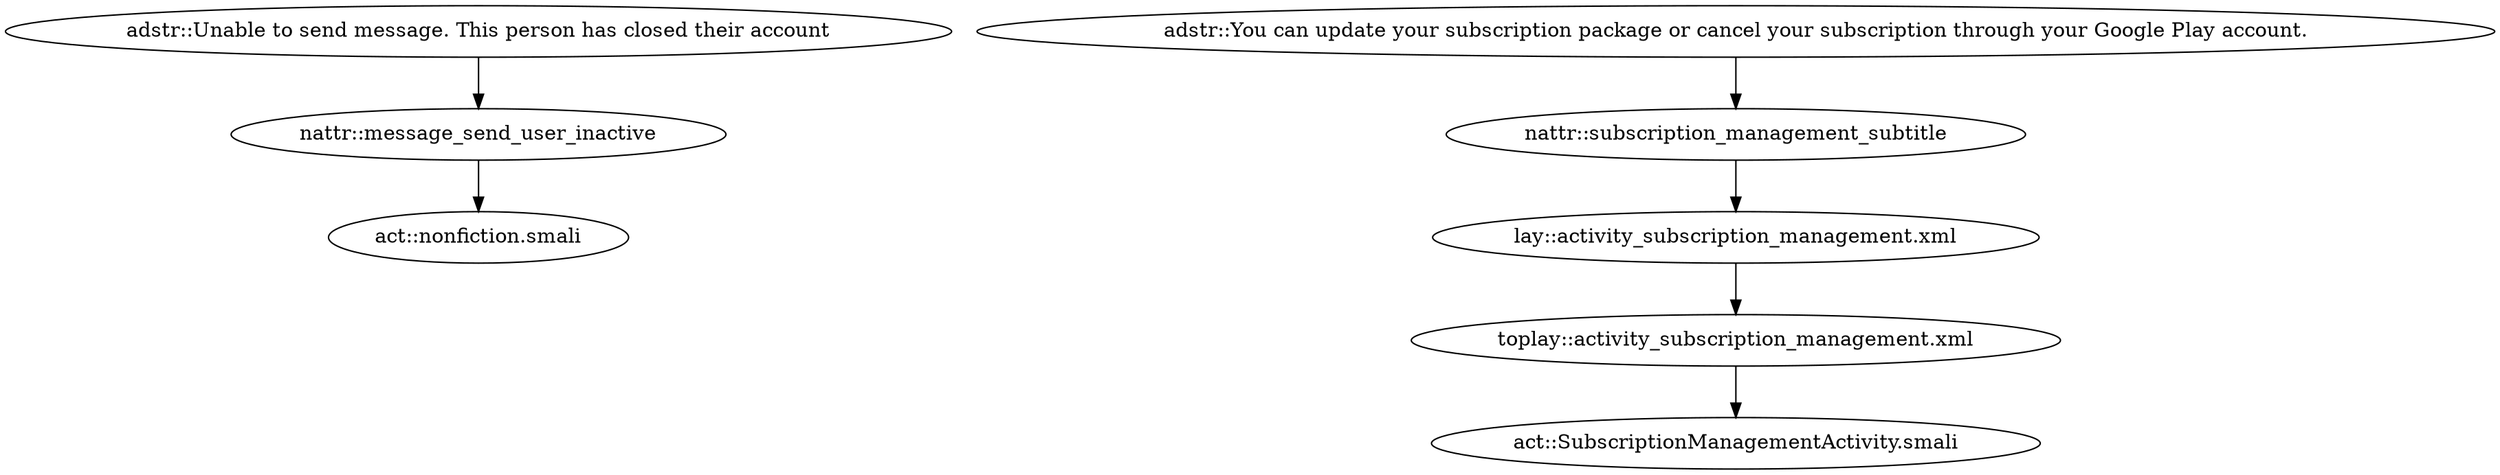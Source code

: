 digraph G {
"adstr::Unable to send message. This person has closed their account" -> "nattr::message_send_user_inactive"
"adstr::You can update your subscription package or cancel your subscription through your Google Play account." -> "nattr::subscription_management_subtitle"
"nattr::subscription_management_subtitle" -> "lay::activity_subscription_management.xml"
"nattr::message_send_user_inactive" -> "act::nonfiction.smali"
"lay::activity_subscription_management.xml" -> "toplay::activity_subscription_management.xml"
"toplay::activity_subscription_management.xml" -> "act::SubscriptionManagementActivity.smali"
}
